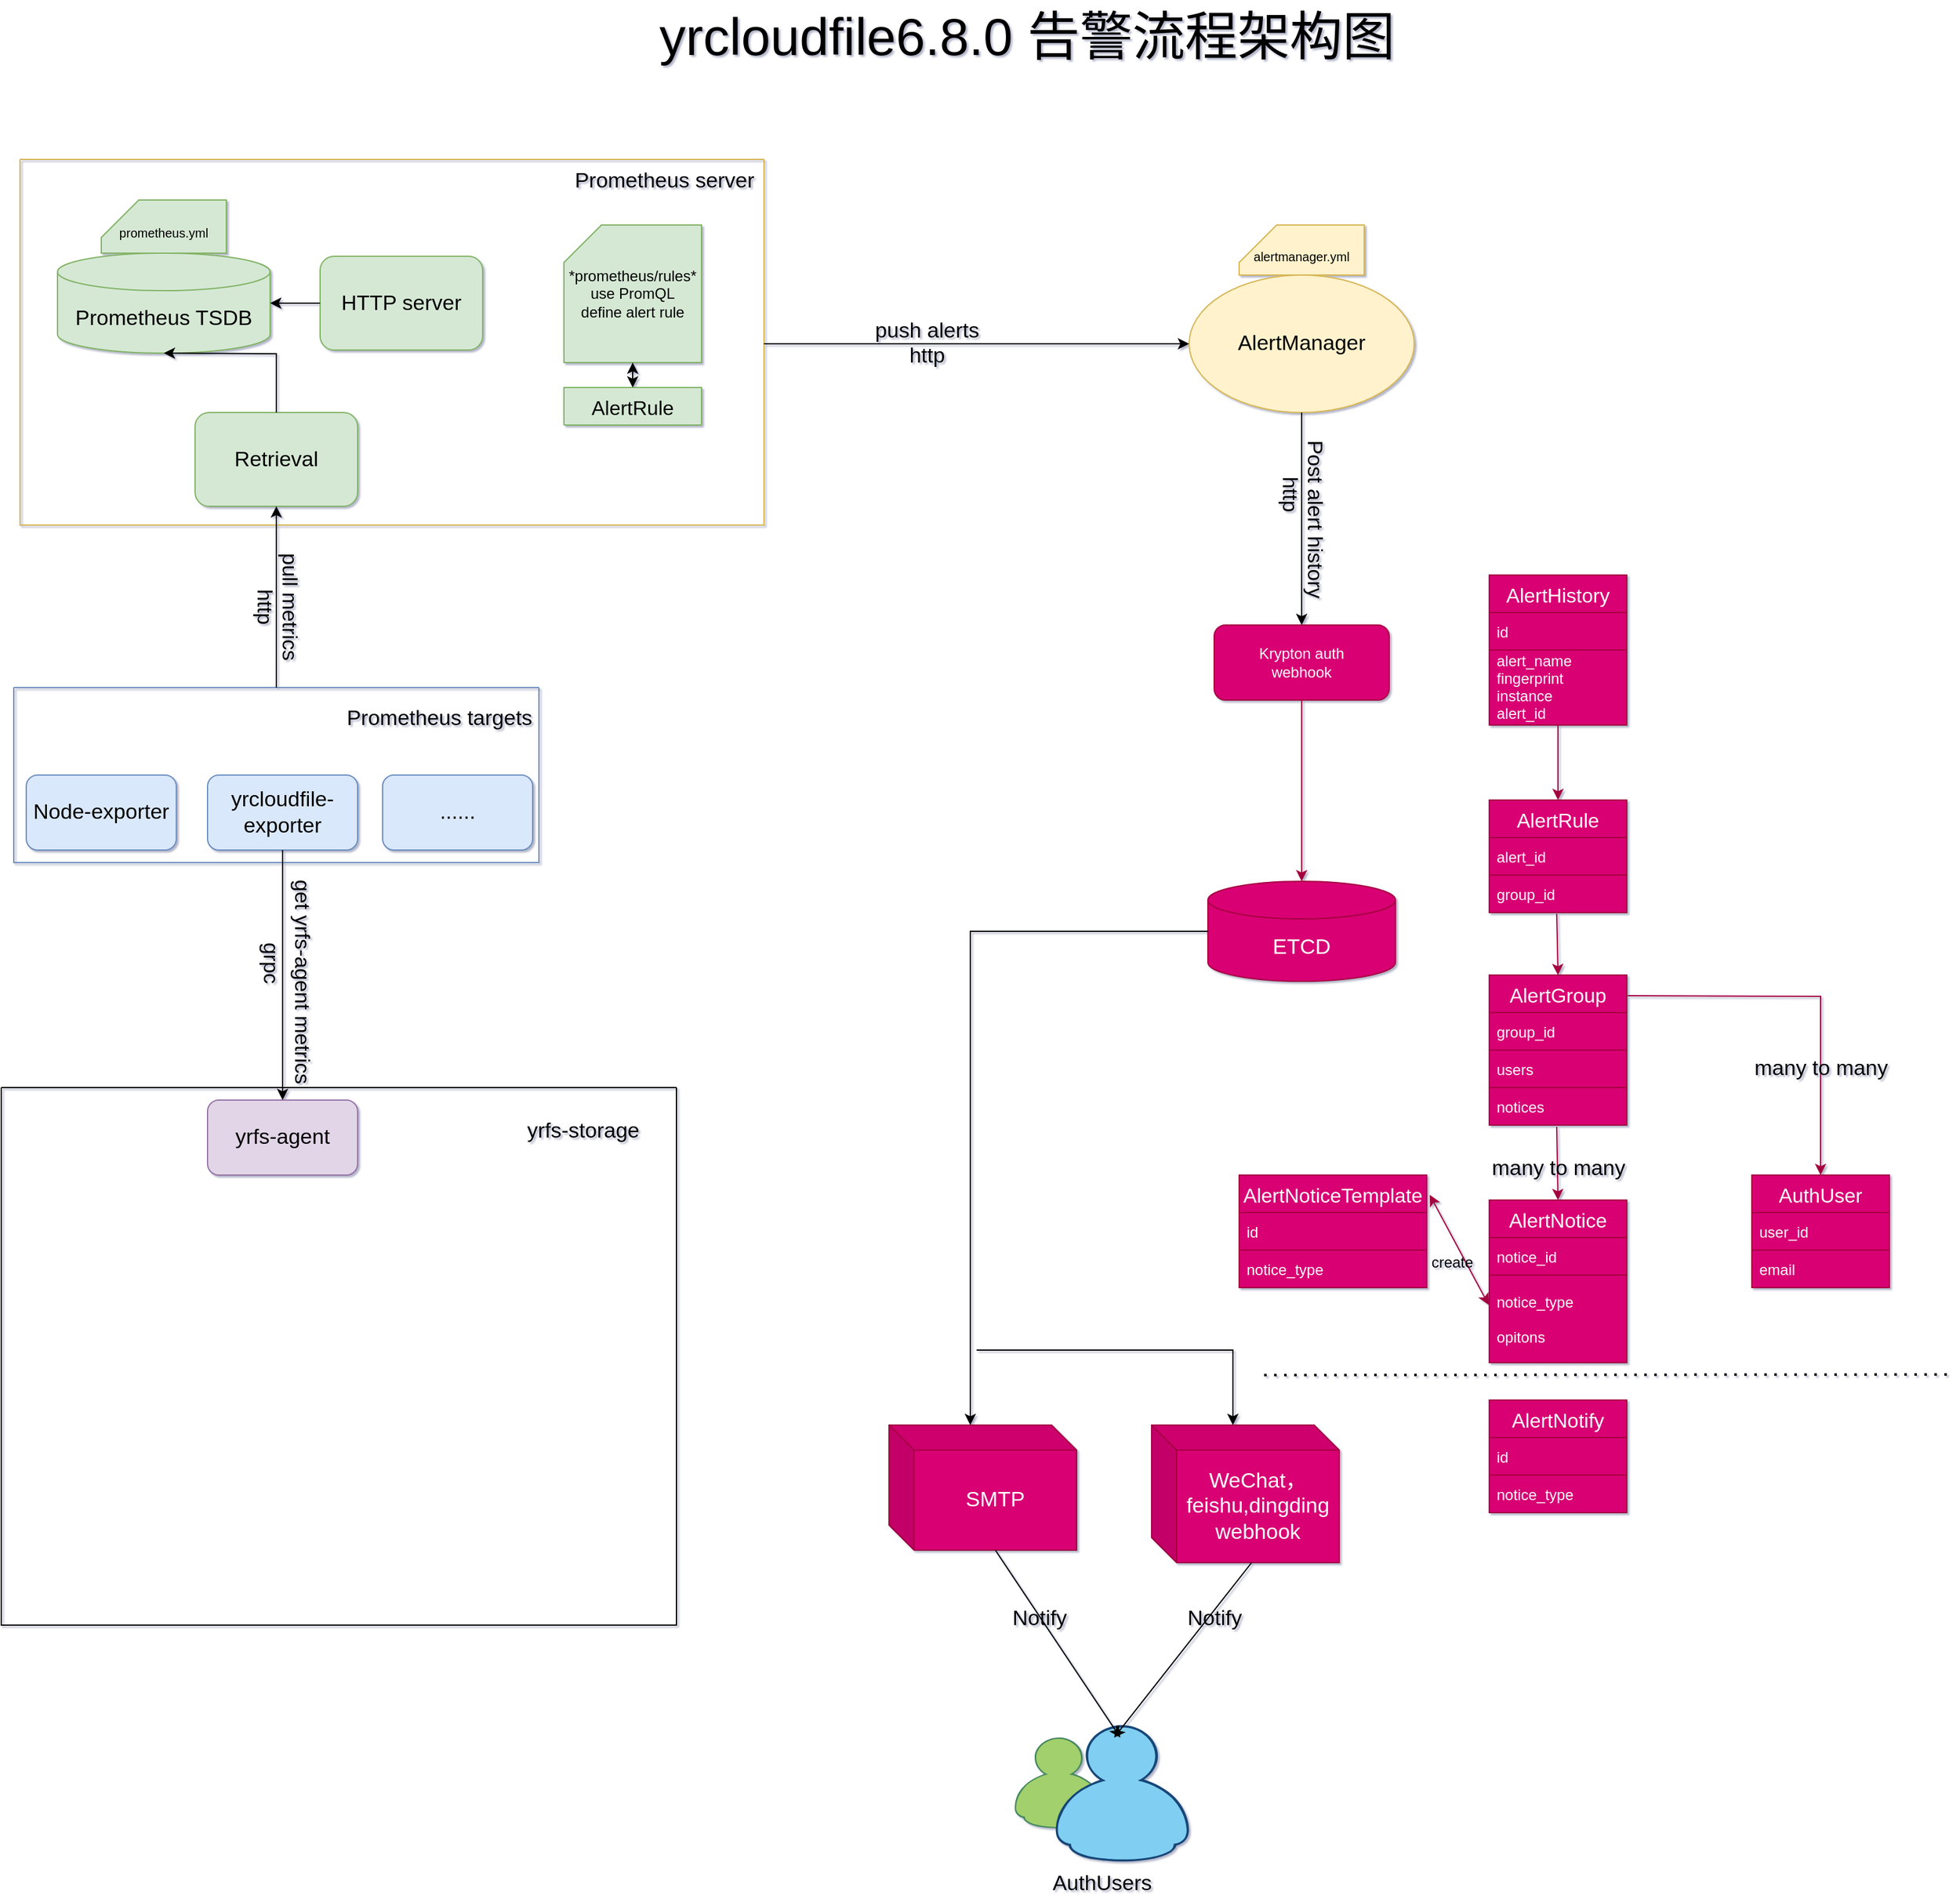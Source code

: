 <mxfile version="17.4.5" type="github">
  <diagram id="B4vOlXodC4othCkLdv9m" name="Page-1">
    <mxGraphModel dx="1483" dy="881" grid="1" gridSize="10" guides="1" tooltips="1" connect="1" arrows="1" fold="1" page="1" pageScale="1" pageWidth="1600" pageHeight="900" math="0" shadow="1">
      <root>
        <mxCell id="0" />
        <mxCell id="1" parent="0" />
        <mxCell id="evLRHdAnvVOPzubBJERt-2" value="Prometheus TSDB" style="shape=cylinder3;whiteSpace=wrap;html=1;boundedLbl=1;backgroundOutline=1;size=15;fillColor=#d5e8d4;strokeColor=#82b366;fontSize=17;" parent="1" vertex="1">
          <mxGeometry x="65" y="282.5" width="170" height="80" as="geometry" />
        </mxCell>
        <mxCell id="evLRHdAnvVOPzubBJERt-4" value="AlertManager" style="ellipse;whiteSpace=wrap;html=1;fillColor=#fff2cc;strokeColor=#d6b656;fontSize=17;" parent="1" vertex="1">
          <mxGeometry x="970" y="300" width="180" height="110" as="geometry" />
        </mxCell>
        <mxCell id="evLRHdAnvVOPzubBJERt-6" value="yrcloudfile6.8.0 告警流程架构图" style="text;html=1;align=center;verticalAlign=middle;resizable=0;points=[];autosize=1;strokeColor=none;fillColor=none;fontSize=42;" parent="1" vertex="1">
          <mxGeometry x="540" y="80" width="600" height="60" as="geometry" />
        </mxCell>
        <mxCell id="5moCPSLeo52tg-NAtRwN-5" value="&lt;font size=&quot;1&quot;&gt;prometheus.yml&lt;/font&gt;" style="shape=card;whiteSpace=wrap;html=1;fontSize=26;fillColor=#d5e8d4;strokeColor=#82b366;" parent="1" vertex="1">
          <mxGeometry x="100" y="240" width="100" height="42.5" as="geometry" />
        </mxCell>
        <mxCell id="5moCPSLeo52tg-NAtRwN-14" value="" style="swimlane;startSize=0;fontSize=17;fillColor=#fff2cc;strokeColor=#d6b656;" parent="1" vertex="1">
          <mxGeometry x="35" y="207.5" width="595" height="292.5" as="geometry" />
        </mxCell>
        <mxCell id="5moCPSLeo52tg-NAtRwN-6" value="HTTP server" style="rounded=1;whiteSpace=wrap;html=1;fontSize=17;fillColor=#d5e8d4;strokeColor=#82b366;" parent="5moCPSLeo52tg-NAtRwN-14" vertex="1">
          <mxGeometry x="240" y="77.5" width="130" height="75" as="geometry" />
        </mxCell>
        <mxCell id="5moCPSLeo52tg-NAtRwN-12" value="Prometheus server" style="text;html=1;align=center;verticalAlign=middle;resizable=0;points=[];autosize=1;strokeColor=none;fillColor=none;fontSize=17;" parent="5moCPSLeo52tg-NAtRwN-14" vertex="1">
          <mxGeometry x="435" y="2.5" width="160" height="30" as="geometry" />
        </mxCell>
        <mxCell id="5moCPSLeo52tg-NAtRwN-35" value="Retrieval" style="rounded=1;whiteSpace=wrap;html=1;fontSize=17;fillColor=#d5e8d4;strokeColor=#82b366;" parent="5moCPSLeo52tg-NAtRwN-14" vertex="1">
          <mxGeometry x="140" y="202.5" width="130" height="75" as="geometry" />
        </mxCell>
        <mxCell id="evLRHdAnvVOPzubBJERt-7" value="*prometheus/rules*&lt;br&gt;use PromQL&lt;br&gt;define alert rule" style="shape=card;whiteSpace=wrap;html=1;fillColor=#d5e8d4;strokeColor=#82b366;" parent="5moCPSLeo52tg-NAtRwN-14" vertex="1">
          <mxGeometry x="435" y="52.5" width="110" height="110" as="geometry" />
        </mxCell>
        <mxCell id="5moCPSLeo52tg-NAtRwN-64" value="AlertRule" style="swimlane;fontStyle=0;childLayout=stackLayout;horizontal=1;startSize=30;horizontalStack=0;resizeParent=1;resizeParentMax=0;resizeLast=0;collapsible=1;marginBottom=0;fontSize=16;fillColor=#d5e8d4;strokeColor=#82b366;" parent="5moCPSLeo52tg-NAtRwN-14" vertex="1">
          <mxGeometry x="435" y="182.5" width="110" height="30" as="geometry" />
        </mxCell>
        <mxCell id="5moCPSLeo52tg-NAtRwN-68" value="" style="endArrow=classic;startArrow=classic;html=1;rounded=0;fontSize=17;entryX=0.5;entryY=1;entryDx=0;entryDy=0;entryPerimeter=0;exitX=0.5;exitY=0;exitDx=0;exitDy=0;" parent="5moCPSLeo52tg-NAtRwN-14" source="5moCPSLeo52tg-NAtRwN-64" target="evLRHdAnvVOPzubBJERt-7" edge="1">
          <mxGeometry width="50" height="50" relative="1" as="geometry">
            <mxPoint x="735" y="302.5" as="sourcePoint" />
            <mxPoint x="785" y="252.5" as="targetPoint" />
          </mxGeometry>
        </mxCell>
        <mxCell id="5moCPSLeo52tg-NAtRwN-15" value="" style="endArrow=classic;html=1;rounded=0;fontSize=17;entryX=1;entryY=0.5;entryDx=0;entryDy=0;entryPerimeter=0;exitX=0;exitY=0.5;exitDx=0;exitDy=0;" parent="1" source="5moCPSLeo52tg-NAtRwN-6" target="evLRHdAnvVOPzubBJERt-2" edge="1">
          <mxGeometry width="50" height="50" relative="1" as="geometry">
            <mxPoint x="345" y="392.5" as="sourcePoint" />
            <mxPoint x="395" y="342.5" as="targetPoint" />
          </mxGeometry>
        </mxCell>
        <mxCell id="5moCPSLeo52tg-NAtRwN-16" value="" style="endArrow=classic;html=1;rounded=0;fontSize=17;entryX=0;entryY=0.5;entryDx=0;entryDy=0;startArrow=none;" parent="1" target="evLRHdAnvVOPzubBJERt-4" edge="1">
          <mxGeometry width="50" height="50" relative="1" as="geometry">
            <mxPoint x="630" y="355" as="sourcePoint" />
            <mxPoint x="640" y="400" as="targetPoint" />
          </mxGeometry>
        </mxCell>
        <mxCell id="5moCPSLeo52tg-NAtRwN-17" value="http" style="text;html=1;align=center;verticalAlign=middle;resizable=0;points=[];autosize=1;strokeColor=none;fillColor=none;fontSize=17;" parent="1" vertex="1">
          <mxGeometry x="740" y="350" width="40" height="30" as="geometry" />
        </mxCell>
        <mxCell id="5moCPSLeo52tg-NAtRwN-18" value="push alerts" style="text;html=1;align=center;verticalAlign=middle;resizable=0;points=[];autosize=1;strokeColor=none;fillColor=none;fontSize=17;" parent="1" vertex="1">
          <mxGeometry x="710" y="330" width="100" height="30" as="geometry" />
        </mxCell>
        <mxCell id="5moCPSLeo52tg-NAtRwN-19" value="ETCD" style="shape=cylinder3;whiteSpace=wrap;html=1;boundedLbl=1;backgroundOutline=1;size=15;fontSize=17;fillColor=#d80073;fontColor=#ffffff;strokeColor=#A50040;" parent="1" vertex="1">
          <mxGeometry x="985" y="785" width="150" height="80" as="geometry" />
        </mxCell>
        <mxCell id="5moCPSLeo52tg-NAtRwN-20" value="AlertRule" style="swimlane;fontStyle=0;childLayout=stackLayout;horizontal=1;startSize=30;horizontalStack=0;resizeParent=1;resizeParentMax=0;resizeLast=0;collapsible=1;marginBottom=0;fontSize=16;fillColor=#d80073;fontColor=#ffffff;strokeColor=#A50040;" parent="1" vertex="1">
          <mxGeometry x="1210" y="720" width="110" height="90" as="geometry" />
        </mxCell>
        <mxCell id="5moCPSLeo52tg-NAtRwN-21" value="alert_id" style="text;strokeColor=#A50040;fillColor=#d80073;align=left;verticalAlign=middle;spacingLeft=4;spacingRight=4;overflow=hidden;points=[[0,0.5],[1,0.5]];portConstraint=eastwest;rotatable=0;fontSize=12;fontColor=#ffffff;" parent="5moCPSLeo52tg-NAtRwN-20" vertex="1">
          <mxGeometry y="30" width="110" height="30" as="geometry" />
        </mxCell>
        <mxCell id="5moCPSLeo52tg-NAtRwN-23" value="group_id" style="text;strokeColor=#A50040;fillColor=#d80073;align=left;verticalAlign=middle;spacingLeft=4;spacingRight=4;overflow=hidden;points=[[0,0.5],[1,0.5]];portConstraint=eastwest;rotatable=0;fontSize=12;fontColor=#ffffff;" parent="5moCPSLeo52tg-NAtRwN-20" vertex="1">
          <mxGeometry y="60" width="110" height="30" as="geometry" />
        </mxCell>
        <mxCell id="5moCPSLeo52tg-NAtRwN-24" value="AlertGroup" style="swimlane;fontStyle=0;childLayout=stackLayout;horizontal=1;startSize=30;horizontalStack=0;resizeParent=1;resizeParentMax=0;resizeLast=0;collapsible=1;marginBottom=0;fontSize=16;fillColor=#d80073;fontColor=#ffffff;strokeColor=#A50040;" parent="1" vertex="1">
          <mxGeometry x="1210" y="860" width="110" height="120" as="geometry" />
        </mxCell>
        <mxCell id="5moCPSLeo52tg-NAtRwN-25" value="group_id" style="text;strokeColor=#A50040;fillColor=#d80073;align=left;verticalAlign=middle;spacingLeft=4;spacingRight=4;overflow=hidden;points=[[0,0.5],[1,0.5]];portConstraint=eastwest;rotatable=0;fontSize=12;fontColor=#ffffff;" parent="5moCPSLeo52tg-NAtRwN-24" vertex="1">
          <mxGeometry y="30" width="110" height="30" as="geometry" />
        </mxCell>
        <mxCell id="5moCPSLeo52tg-NAtRwN-26" value="users" style="text;strokeColor=#A50040;fillColor=#d80073;align=left;verticalAlign=middle;spacingLeft=4;spacingRight=4;overflow=hidden;points=[[0,0.5],[1,0.5]];portConstraint=eastwest;rotatable=0;fontSize=12;fontColor=#ffffff;" parent="5moCPSLeo52tg-NAtRwN-24" vertex="1">
          <mxGeometry y="60" width="110" height="30" as="geometry" />
        </mxCell>
        <mxCell id="5moCPSLeo52tg-NAtRwN-27" value="notices" style="text;strokeColor=#A50040;fillColor=#d80073;align=left;verticalAlign=middle;spacingLeft=4;spacingRight=4;overflow=hidden;points=[[0,0.5],[1,0.5]];portConstraint=eastwest;rotatable=0;fontSize=12;fontColor=#ffffff;" parent="5moCPSLeo52tg-NAtRwN-24" vertex="1">
          <mxGeometry y="90" width="110" height="30" as="geometry" />
        </mxCell>
        <mxCell id="5moCPSLeo52tg-NAtRwN-28" value="Krypton auth&lt;br&gt;webhook" style="rounded=1;whiteSpace=wrap;html=1;fontSize=12;fillColor=#d80073;fontColor=#ffffff;strokeColor=#A50040;" parent="1" vertex="1">
          <mxGeometry x="990" y="580" width="140" height="60" as="geometry" />
        </mxCell>
        <mxCell id="5moCPSLeo52tg-NAtRwN-29" value="" style="endArrow=classic;html=1;rounded=0;fontSize=12;entryX=0.5;entryY=0;entryDx=0;entryDy=0;exitX=0.5;exitY=1;exitDx=0;exitDy=0;" parent="1" source="evLRHdAnvVOPzubBJERt-4" target="5moCPSLeo52tg-NAtRwN-28" edge="1">
          <mxGeometry width="50" height="50" relative="1" as="geometry">
            <mxPoint x="900" y="560" as="sourcePoint" />
            <mxPoint x="950" y="510" as="targetPoint" />
          </mxGeometry>
        </mxCell>
        <mxCell id="5moCPSLeo52tg-NAtRwN-30" value="http" style="text;html=1;align=center;verticalAlign=middle;resizable=0;points=[];autosize=1;strokeColor=none;fillColor=none;fontSize=17;rotation=90;" parent="1" vertex="1">
          <mxGeometry x="1030" y="460" width="40" height="30" as="geometry" />
        </mxCell>
        <mxCell id="5moCPSLeo52tg-NAtRwN-31" value="Post alert history" style="text;html=1;align=center;verticalAlign=middle;resizable=0;points=[];autosize=1;strokeColor=none;fillColor=none;fontSize=17;rotation=90;" parent="1" vertex="1">
          <mxGeometry x="1000" y="480" width="140" height="30" as="geometry" />
        </mxCell>
        <mxCell id="5moCPSLeo52tg-NAtRwN-36" value="" style="endArrow=classic;html=1;rounded=0;fontSize=17;entryX=0.5;entryY=1;entryDx=0;entryDy=0;entryPerimeter=0;exitX=0.5;exitY=0;exitDx=0;exitDy=0;" parent="1" source="5moCPSLeo52tg-NAtRwN-35" target="evLRHdAnvVOPzubBJERt-2" edge="1">
          <mxGeometry width="50" height="50" relative="1" as="geometry">
            <mxPoint x="350" y="520" as="sourcePoint" />
            <mxPoint x="400" y="470" as="targetPoint" />
            <Array as="points">
              <mxPoint x="240" y="363" />
            </Array>
          </mxGeometry>
        </mxCell>
        <mxCell id="5moCPSLeo52tg-NAtRwN-51" value="" style="swimlane;startSize=0;fontSize=17;fillColor=#dae8fc;strokeColor=#6c8ebf;" parent="1" vertex="1">
          <mxGeometry x="30" y="630" width="420" height="140" as="geometry" />
        </mxCell>
        <mxCell id="5moCPSLeo52tg-NAtRwN-32" value="Node-exporter" style="rounded=1;whiteSpace=wrap;html=1;fontSize=17;fillColor=#dae8fc;strokeColor=#6c8ebf;" parent="5moCPSLeo52tg-NAtRwN-51" vertex="1">
          <mxGeometry x="10" y="70" width="120" height="60" as="geometry" />
        </mxCell>
        <mxCell id="5moCPSLeo52tg-NAtRwN-33" value="yrcloudfile-exporter" style="rounded=1;whiteSpace=wrap;html=1;fontSize=17;fillColor=#dae8fc;strokeColor=#6c8ebf;" parent="5moCPSLeo52tg-NAtRwN-51" vertex="1">
          <mxGeometry x="155" y="70" width="120" height="60" as="geometry" />
        </mxCell>
        <mxCell id="5moCPSLeo52tg-NAtRwN-34" value="......" style="rounded=1;whiteSpace=wrap;html=1;fontSize=17;fillColor=#dae8fc;strokeColor=#6c8ebf;" parent="5moCPSLeo52tg-NAtRwN-51" vertex="1">
          <mxGeometry x="295" y="70" width="120" height="60" as="geometry" />
        </mxCell>
        <mxCell id="5moCPSLeo52tg-NAtRwN-52" value="Prometheus targets" style="text;html=1;align=center;verticalAlign=middle;resizable=0;points=[];autosize=1;strokeColor=none;fillColor=none;fontSize=17;" parent="5moCPSLeo52tg-NAtRwN-51" vertex="1">
          <mxGeometry x="260" y="10" width="160" height="30" as="geometry" />
        </mxCell>
        <mxCell id="5moCPSLeo52tg-NAtRwN-53" value="" style="swimlane;startSize=0;fontSize=17;" parent="1" vertex="1">
          <mxGeometry x="20" y="950" width="540" height="430" as="geometry" />
        </mxCell>
        <mxCell id="5moCPSLeo52tg-NAtRwN-54" value="yrfs-storage" style="text;html=1;align=center;verticalAlign=middle;resizable=0;points=[];autosize=1;strokeColor=none;fillColor=none;fontSize=17;" parent="5moCPSLeo52tg-NAtRwN-53" vertex="1">
          <mxGeometry x="410" y="20" width="110" height="30" as="geometry" />
        </mxCell>
        <mxCell id="5moCPSLeo52tg-NAtRwN-55" value="yrfs-agent" style="rounded=1;whiteSpace=wrap;html=1;fontSize=17;fillColor=#e1d5e7;strokeColor=#9673a6;" parent="5moCPSLeo52tg-NAtRwN-53" vertex="1">
          <mxGeometry x="165" y="10" width="120" height="60" as="geometry" />
        </mxCell>
        <mxCell id="5moCPSLeo52tg-NAtRwN-56" value="" style="endArrow=classic;html=1;rounded=0;fontSize=17;entryX=0.5;entryY=0;entryDx=0;entryDy=0;exitX=0.5;exitY=1;exitDx=0;exitDy=0;" parent="1" source="5moCPSLeo52tg-NAtRwN-33" target="5moCPSLeo52tg-NAtRwN-55" edge="1">
          <mxGeometry width="50" height="50" relative="1" as="geometry">
            <mxPoint x="390" y="860" as="sourcePoint" />
            <mxPoint x="350" y="790" as="targetPoint" />
          </mxGeometry>
        </mxCell>
        <mxCell id="5moCPSLeo52tg-NAtRwN-57" value="grpc" style="text;html=1;align=center;verticalAlign=middle;resizable=0;points=[];autosize=1;strokeColor=none;fillColor=none;fontSize=17;rotation=90;" parent="1" vertex="1">
          <mxGeometry x="210" y="835" width="50" height="30" as="geometry" />
        </mxCell>
        <mxCell id="5moCPSLeo52tg-NAtRwN-58" value="get yrfs-agent metrics" style="text;html=1;align=center;verticalAlign=middle;resizable=0;points=[];autosize=1;strokeColor=none;fillColor=none;fontSize=17;rotation=90;" parent="1" vertex="1">
          <mxGeometry x="170" y="850" width="180" height="30" as="geometry" />
        </mxCell>
        <mxCell id="5moCPSLeo52tg-NAtRwN-59" value="" style="endArrow=classic;html=1;rounded=0;fontSize=17;entryX=0.5;entryY=1;entryDx=0;entryDy=0;exitX=0.5;exitY=0;exitDx=0;exitDy=0;" parent="1" source="5moCPSLeo52tg-NAtRwN-51" target="5moCPSLeo52tg-NAtRwN-35" edge="1">
          <mxGeometry width="50" height="50" relative="1" as="geometry">
            <mxPoint x="300" y="750" as="sourcePoint" />
            <mxPoint x="350" y="700" as="targetPoint" />
          </mxGeometry>
        </mxCell>
        <mxCell id="5moCPSLeo52tg-NAtRwN-60" value="http" style="text;html=1;align=center;verticalAlign=middle;resizable=0;points=[];autosize=1;strokeColor=none;fillColor=none;fontSize=17;rotation=90;" parent="1" vertex="1">
          <mxGeometry x="210" y="550" width="40" height="30" as="geometry" />
        </mxCell>
        <mxCell id="5moCPSLeo52tg-NAtRwN-61" value="pull metrics" style="text;html=1;align=center;verticalAlign=middle;resizable=0;points=[];autosize=1;strokeColor=none;fillColor=none;fontSize=17;rotation=90;" parent="1" vertex="1">
          <mxGeometry x="200" y="550" width="100" height="30" as="geometry" />
        </mxCell>
        <mxCell id="5moCPSLeo52tg-NAtRwN-69" value="" style="endArrow=classic;html=1;rounded=0;fontSize=17;entryX=0.5;entryY=0;entryDx=0;entryDy=0;entryPerimeter=0;exitX=0.5;exitY=1;exitDx=0;exitDy=0;fillColor=#d80073;strokeColor=#A50040;" parent="1" source="5moCPSLeo52tg-NAtRwN-28" target="5moCPSLeo52tg-NAtRwN-19" edge="1">
          <mxGeometry width="50" height="50" relative="1" as="geometry">
            <mxPoint x="990" y="750" as="sourcePoint" />
            <mxPoint x="1040" y="700" as="targetPoint" />
          </mxGeometry>
        </mxCell>
        <mxCell id="5moCPSLeo52tg-NAtRwN-71" value="" style="endArrow=classic;html=1;rounded=0;fontSize=17;entryX=0.5;entryY=0;entryDx=0;entryDy=0;exitX=0.491;exitY=1.033;exitDx=0;exitDy=0;exitPerimeter=0;fillColor=#d80073;strokeColor=#A50040;" parent="1" source="5moCPSLeo52tg-NAtRwN-23" target="5moCPSLeo52tg-NAtRwN-24" edge="1">
          <mxGeometry width="50" height="50" relative="1" as="geometry">
            <mxPoint x="1170" y="950" as="sourcePoint" />
            <mxPoint x="1220" y="900" as="targetPoint" />
          </mxGeometry>
        </mxCell>
        <mxCell id="5moCPSLeo52tg-NAtRwN-72" value="AlertNotice" style="swimlane;fontStyle=0;childLayout=stackLayout;horizontal=1;startSize=30;horizontalStack=0;resizeParent=1;resizeParentMax=0;resizeLast=0;collapsible=1;marginBottom=0;fontSize=16;fillColor=#d80073;fontColor=#ffffff;strokeColor=#A50040;" parent="1" vertex="1">
          <mxGeometry x="1210" y="1040" width="110" height="130" as="geometry" />
        </mxCell>
        <mxCell id="5moCPSLeo52tg-NAtRwN-73" value="notice_id" style="text;strokeColor=#A50040;fillColor=#d80073;align=left;verticalAlign=middle;spacingLeft=4;spacingRight=4;overflow=hidden;points=[[0,0.5],[1,0.5]];portConstraint=eastwest;rotatable=0;fontSize=12;fontColor=#ffffff;" parent="5moCPSLeo52tg-NAtRwN-72" vertex="1">
          <mxGeometry y="30" width="110" height="30" as="geometry" />
        </mxCell>
        <mxCell id="5moCPSLeo52tg-NAtRwN-74" value="notice_type&#xa;&#xa;opitons" style="text;strokeColor=#A50040;fillColor=#d80073;align=left;verticalAlign=middle;spacingLeft=4;spacingRight=4;overflow=hidden;points=[[0,0.5],[1,0.5]];portConstraint=eastwest;rotatable=0;fontSize=12;fontColor=#ffffff;" parent="5moCPSLeo52tg-NAtRwN-72" vertex="1">
          <mxGeometry y="60" width="110" height="70" as="geometry" />
        </mxCell>
        <mxCell id="5moCPSLeo52tg-NAtRwN-76" value="AuthUser" style="swimlane;fontStyle=0;childLayout=stackLayout;horizontal=1;startSize=30;horizontalStack=0;resizeParent=1;resizeParentMax=0;resizeLast=0;collapsible=1;marginBottom=0;fontSize=16;fillColor=#d80073;fontColor=#ffffff;strokeColor=#A50040;" parent="1" vertex="1">
          <mxGeometry x="1420" y="1020" width="110" height="90" as="geometry" />
        </mxCell>
        <mxCell id="5moCPSLeo52tg-NAtRwN-77" value="user_id" style="text;strokeColor=#A50040;fillColor=#d80073;align=left;verticalAlign=middle;spacingLeft=4;spacingRight=4;overflow=hidden;points=[[0,0.5],[1,0.5]];portConstraint=eastwest;rotatable=0;fontSize=12;fontColor=#ffffff;" parent="5moCPSLeo52tg-NAtRwN-76" vertex="1">
          <mxGeometry y="30" width="110" height="30" as="geometry" />
        </mxCell>
        <mxCell id="5moCPSLeo52tg-NAtRwN-78" value="email" style="text;strokeColor=#A50040;fillColor=#d80073;align=left;verticalAlign=middle;spacingLeft=4;spacingRight=4;overflow=hidden;points=[[0,0.5],[1,0.5]];portConstraint=eastwest;rotatable=0;fontSize=12;fontColor=#ffffff;" parent="5moCPSLeo52tg-NAtRwN-76" vertex="1">
          <mxGeometry y="60" width="110" height="30" as="geometry" />
        </mxCell>
        <mxCell id="5moCPSLeo52tg-NAtRwN-82" value="" style="endArrow=classic;html=1;rounded=0;fontSize=17;exitX=0.491;exitY=1.047;exitDx=0;exitDy=0;exitPerimeter=0;entryX=0.5;entryY=0;entryDx=0;entryDy=0;fillColor=#d80073;strokeColor=#A50040;" parent="1" source="5moCPSLeo52tg-NAtRwN-27" target="5moCPSLeo52tg-NAtRwN-72" edge="1">
          <mxGeometry width="50" height="50" relative="1" as="geometry">
            <mxPoint x="1060" y="950" as="sourcePoint" />
            <mxPoint x="1110" y="900" as="targetPoint" />
          </mxGeometry>
        </mxCell>
        <mxCell id="5moCPSLeo52tg-NAtRwN-83" value="many to many" style="text;html=1;align=center;verticalAlign=middle;resizable=0;points=[];autosize=1;fontSize=17;" parent="1" vertex="1">
          <mxGeometry x="1205" y="1000" width="120" height="30" as="geometry" />
        </mxCell>
        <mxCell id="5moCPSLeo52tg-NAtRwN-85" value="" style="endArrow=classic;html=1;rounded=0;fontSize=17;entryX=0.5;entryY=0;entryDx=0;entryDy=0;exitX=1.007;exitY=0.138;exitDx=0;exitDy=0;exitPerimeter=0;fillColor=#d80073;strokeColor=#A50040;" parent="1" source="5moCPSLeo52tg-NAtRwN-24" target="5moCPSLeo52tg-NAtRwN-76" edge="1">
          <mxGeometry width="50" height="50" relative="1" as="geometry">
            <mxPoint x="1060" y="950" as="sourcePoint" />
            <mxPoint x="1110" y="900" as="targetPoint" />
            <Array as="points">
              <mxPoint x="1475" y="877" />
            </Array>
          </mxGeometry>
        </mxCell>
        <mxCell id="5moCPSLeo52tg-NAtRwN-86" value="many to many" style="text;html=1;align=center;verticalAlign=middle;resizable=0;points=[];autosize=1;fontSize=17;" parent="1" vertex="1">
          <mxGeometry x="1415" y="920" width="120" height="30" as="geometry" />
        </mxCell>
        <mxCell id="5moCPSLeo52tg-NAtRwN-87" value="AlertNotify" style="swimlane;fontStyle=0;childLayout=stackLayout;horizontal=1;startSize=30;horizontalStack=0;resizeParent=1;resizeParentMax=0;resizeLast=0;collapsible=1;marginBottom=0;fontSize=16;fillColor=#d80073;fontColor=#ffffff;strokeColor=#A50040;" parent="1" vertex="1">
          <mxGeometry x="1210" y="1200" width="110" height="90" as="geometry" />
        </mxCell>
        <mxCell id="5moCPSLeo52tg-NAtRwN-88" value="id" style="text;strokeColor=#A50040;fillColor=#d80073;align=left;verticalAlign=middle;spacingLeft=4;spacingRight=4;overflow=hidden;points=[[0,0.5],[1,0.5]];portConstraint=eastwest;rotatable=0;fontSize=12;fontColor=#ffffff;" parent="5moCPSLeo52tg-NAtRwN-87" vertex="1">
          <mxGeometry y="30" width="110" height="30" as="geometry" />
        </mxCell>
        <mxCell id="5moCPSLeo52tg-NAtRwN-89" value="notice_type" style="text;strokeColor=#A50040;fillColor=#d80073;align=left;verticalAlign=middle;spacingLeft=4;spacingRight=4;overflow=hidden;points=[[0,0.5],[1,0.5]];portConstraint=eastwest;rotatable=0;fontSize=12;fontColor=#ffffff;" parent="5moCPSLeo52tg-NAtRwN-87" vertex="1">
          <mxGeometry y="60" width="110" height="30" as="geometry" />
        </mxCell>
        <mxCell id="5moCPSLeo52tg-NAtRwN-90" value="AlertNoticeTemplate" style="swimlane;fontStyle=0;childLayout=stackLayout;horizontal=1;startSize=30;horizontalStack=0;resizeParent=1;resizeParentMax=0;resizeLast=0;collapsible=1;marginBottom=0;fontSize=16;fillColor=#d80073;fontColor=#ffffff;strokeColor=#A50040;" parent="1" vertex="1">
          <mxGeometry x="1010" y="1020" width="150" height="90" as="geometry" />
        </mxCell>
        <mxCell id="5moCPSLeo52tg-NAtRwN-91" value="id" style="text;strokeColor=#A50040;fillColor=#d80073;align=left;verticalAlign=middle;spacingLeft=4;spacingRight=4;overflow=hidden;points=[[0,0.5],[1,0.5]];portConstraint=eastwest;rotatable=0;fontSize=12;fontColor=#ffffff;" parent="5moCPSLeo52tg-NAtRwN-90" vertex="1">
          <mxGeometry y="30" width="150" height="30" as="geometry" />
        </mxCell>
        <mxCell id="5moCPSLeo52tg-NAtRwN-92" value="notice_type" style="text;strokeColor=#A50040;fillColor=#d80073;align=left;verticalAlign=middle;spacingLeft=4;spacingRight=4;overflow=hidden;points=[[0,0.5],[1,0.5]];portConstraint=eastwest;rotatable=0;fontSize=12;fontColor=#ffffff;" parent="5moCPSLeo52tg-NAtRwN-90" vertex="1">
          <mxGeometry y="60" width="150" height="30" as="geometry" />
        </mxCell>
        <mxCell id="5moCPSLeo52tg-NAtRwN-95" value="" style="endArrow=classic;startArrow=classic;html=1;rounded=0;fontSize=17;exitX=1.016;exitY=0.176;exitDx=0;exitDy=0;exitPerimeter=0;entryX=-0.004;entryY=0.34;entryDx=0;entryDy=0;entryPerimeter=0;fillColor=#d80073;strokeColor=#A50040;" parent="1" source="5moCPSLeo52tg-NAtRwN-90" target="5moCPSLeo52tg-NAtRwN-74" edge="1">
          <mxGeometry width="50" height="50" relative="1" as="geometry">
            <mxPoint x="1190" y="1130" as="sourcePoint" />
            <mxPoint x="1240" y="1080" as="targetPoint" />
          </mxGeometry>
        </mxCell>
        <mxCell id="5moCPSLeo52tg-NAtRwN-96" value="AlertHistory" style="swimlane;fontStyle=0;childLayout=stackLayout;horizontal=1;startSize=30;horizontalStack=0;resizeParent=1;resizeParentMax=0;resizeLast=0;collapsible=1;marginBottom=0;fontSize=16;fillColor=#d80073;fontColor=#ffffff;strokeColor=#A50040;" parent="1" vertex="1">
          <mxGeometry x="1210" y="540" width="110" height="120" as="geometry" />
        </mxCell>
        <mxCell id="5moCPSLeo52tg-NAtRwN-97" value="id" style="text;strokeColor=#A50040;fillColor=#d80073;align=left;verticalAlign=middle;spacingLeft=4;spacingRight=4;overflow=hidden;points=[[0,0.5],[1,0.5]];portConstraint=eastwest;rotatable=0;fontSize=12;fontColor=#ffffff;" parent="5moCPSLeo52tg-NAtRwN-96" vertex="1">
          <mxGeometry y="30" width="110" height="30" as="geometry" />
        </mxCell>
        <mxCell id="5moCPSLeo52tg-NAtRwN-98" value="alert_name&#xa;fingerprint&#xa;instance&#xa;alert_id&#xa;" style="text;strokeColor=#A50040;fillColor=#d80073;align=left;verticalAlign=middle;spacingLeft=4;spacingRight=4;overflow=hidden;points=[[0,0.5],[1,0.5]];portConstraint=eastwest;rotatable=0;fontSize=12;fontColor=#ffffff;" parent="5moCPSLeo52tg-NAtRwN-96" vertex="1">
          <mxGeometry y="60" width="110" height="60" as="geometry" />
        </mxCell>
        <mxCell id="5moCPSLeo52tg-NAtRwN-99" value="" style="endArrow=classic;html=1;rounded=0;fontSize=17;entryX=0.5;entryY=0;entryDx=0;entryDy=0;exitX=0.5;exitY=1;exitDx=0;exitDy=0;startArrow=none;fillColor=#d80073;strokeColor=#A50040;" parent="1" source="5moCPSLeo52tg-NAtRwN-96" target="5moCPSLeo52tg-NAtRwN-20" edge="1">
          <mxGeometry width="50" height="50" relative="1" as="geometry">
            <mxPoint x="1264.8" y="701.89" as="sourcePoint" />
            <mxPoint x="1240" y="750" as="targetPoint" />
          </mxGeometry>
        </mxCell>
        <mxCell id="5moCPSLeo52tg-NAtRwN-102" value="" style="endArrow=none;dashed=1;html=1;dashPattern=1 3;strokeWidth=2;rounded=0;fontSize=17;" parent="1" edge="1">
          <mxGeometry width="50" height="50" relative="1" as="geometry">
            <mxPoint x="1030" y="1180" as="sourcePoint" />
            <mxPoint x="1580" y="1179.5" as="targetPoint" />
          </mxGeometry>
        </mxCell>
        <mxCell id="5moCPSLeo52tg-NAtRwN-103" value="&lt;font size=&quot;1&quot;&gt;alertmanager.yml&lt;/font&gt;" style="shape=card;whiteSpace=wrap;html=1;fontSize=26;fillColor=#fff2cc;strokeColor=#d6b656;" parent="1" vertex="1">
          <mxGeometry x="1010" y="260" width="100" height="40" as="geometry" />
        </mxCell>
        <mxCell id="5moCPSLeo52tg-NAtRwN-104" value="SMTP" style="shape=cube;whiteSpace=wrap;html=1;boundedLbl=1;backgroundOutline=1;darkOpacity=0.05;darkOpacity2=0.1;fontSize=17;fillColor=#d80073;fontColor=#ffffff;strokeColor=#A50040;" parent="1" vertex="1">
          <mxGeometry x="730" y="1220" width="150" height="100" as="geometry" />
        </mxCell>
        <mxCell id="5moCPSLeo52tg-NAtRwN-105" value="" style="endArrow=classic;html=1;rounded=0;fontSize=17;exitX=0;exitY=0.5;exitDx=0;exitDy=0;exitPerimeter=0;entryX=0;entryY=0;entryDx=65;entryDy=0;entryPerimeter=0;" parent="1" source="5moCPSLeo52tg-NAtRwN-19" target="5moCPSLeo52tg-NAtRwN-104" edge="1">
          <mxGeometry width="50" height="50" relative="1" as="geometry">
            <mxPoint x="850" y="1220" as="sourcePoint" />
            <mxPoint x="900" y="1170" as="targetPoint" />
            <Array as="points">
              <mxPoint x="795" y="825" />
            </Array>
          </mxGeometry>
        </mxCell>
        <mxCell id="5moCPSLeo52tg-NAtRwN-106" value="AuthUsers" style="dashed=0;outlineConnect=0;html=1;align=center;labelPosition=center;verticalLabelPosition=bottom;verticalAlign=top;shape=mxgraph.weblogos.messenger;fontSize=17;" parent="1" vertex="1">
          <mxGeometry x="830" y="1460" width="140" height="110" as="geometry" />
        </mxCell>
        <mxCell id="5moCPSLeo52tg-NAtRwN-107" value="" style="endArrow=classic;html=1;rounded=0;fontSize=17;exitX=0;exitY=0;exitDx=85;exitDy=100;exitPerimeter=0;entryX=0.607;entryY=0.091;entryDx=0;entryDy=0;entryPerimeter=0;" parent="1" source="5moCPSLeo52tg-NAtRwN-104" target="5moCPSLeo52tg-NAtRwN-106" edge="1">
          <mxGeometry width="50" height="50" relative="1" as="geometry">
            <mxPoint x="870" y="1350" as="sourcePoint" />
            <mxPoint x="920" y="1300" as="targetPoint" />
          </mxGeometry>
        </mxCell>
        <mxCell id="5moCPSLeo52tg-NAtRwN-108" value="Notify" style="text;html=1;align=center;verticalAlign=middle;resizable=0;points=[];autosize=1;strokeColor=none;fillColor=none;fontSize=17;" parent="1" vertex="1">
          <mxGeometry x="820" y="1360" width="60" height="30" as="geometry" />
        </mxCell>
        <mxCell id="5moCPSLeo52tg-NAtRwN-109" value="WeChat，feishu,dingding&lt;br&gt;webhook" style="shape=cube;whiteSpace=wrap;html=1;boundedLbl=1;backgroundOutline=1;darkOpacity=0.05;darkOpacity2=0.1;fontSize=17;fillColor=#d80073;fontColor=#ffffff;strokeColor=#A50040;" parent="1" vertex="1">
          <mxGeometry x="940" y="1220" width="150" height="110" as="geometry" />
        </mxCell>
        <mxCell id="5moCPSLeo52tg-NAtRwN-110" value="" style="endArrow=classic;html=1;rounded=0;fontSize=17;" parent="1" edge="1">
          <mxGeometry width="50" height="50" relative="1" as="geometry">
            <mxPoint x="1020" y="1330" as="sourcePoint" />
            <mxPoint x="910" y="1470" as="targetPoint" />
          </mxGeometry>
        </mxCell>
        <mxCell id="5moCPSLeo52tg-NAtRwN-111" value="Notify" style="text;html=1;align=center;verticalAlign=middle;resizable=0;points=[];autosize=1;strokeColor=none;fillColor=none;fontSize=17;" parent="1" vertex="1">
          <mxGeometry x="960" y="1360" width="60" height="30" as="geometry" />
        </mxCell>
        <mxCell id="5moCPSLeo52tg-NAtRwN-112" value="" style="endArrow=classic;html=1;rounded=0;fontSize=17;entryX=0;entryY=0;entryDx=65;entryDy=0;entryPerimeter=0;" parent="1" target="5moCPSLeo52tg-NAtRwN-109" edge="1">
          <mxGeometry width="50" height="50" relative="1" as="geometry">
            <mxPoint x="800" y="1160" as="sourcePoint" />
            <mxPoint x="920" y="1160" as="targetPoint" />
            <Array as="points">
              <mxPoint x="1005" y="1160" />
            </Array>
          </mxGeometry>
        </mxCell>
        <mxCell id="zVEqK7hyk73jXjQgrI3S-1" value="create" style="text;html=1;align=center;verticalAlign=middle;resizable=0;points=[];autosize=1;strokeColor=none;fillColor=none;" vertex="1" parent="1">
          <mxGeometry x="1155" y="1080" width="50" height="20" as="geometry" />
        </mxCell>
      </root>
    </mxGraphModel>
  </diagram>
</mxfile>
